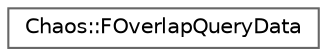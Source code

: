 digraph "Graphical Class Hierarchy"
{
 // INTERACTIVE_SVG=YES
 // LATEX_PDF_SIZE
  bgcolor="transparent";
  edge [fontname=Helvetica,fontsize=10,labelfontname=Helvetica,labelfontsize=10];
  node [fontname=Helvetica,fontsize=10,shape=box,height=0.2,width=0.4];
  rankdir="LR";
  Node0 [id="Node000000",label="Chaos::FOverlapQueryData",height=0.2,width=0.4,color="grey40", fillcolor="white", style="filled",URL="$d0/d04/structChaos_1_1FOverlapQueryData.html",tooltip=" "];
}
